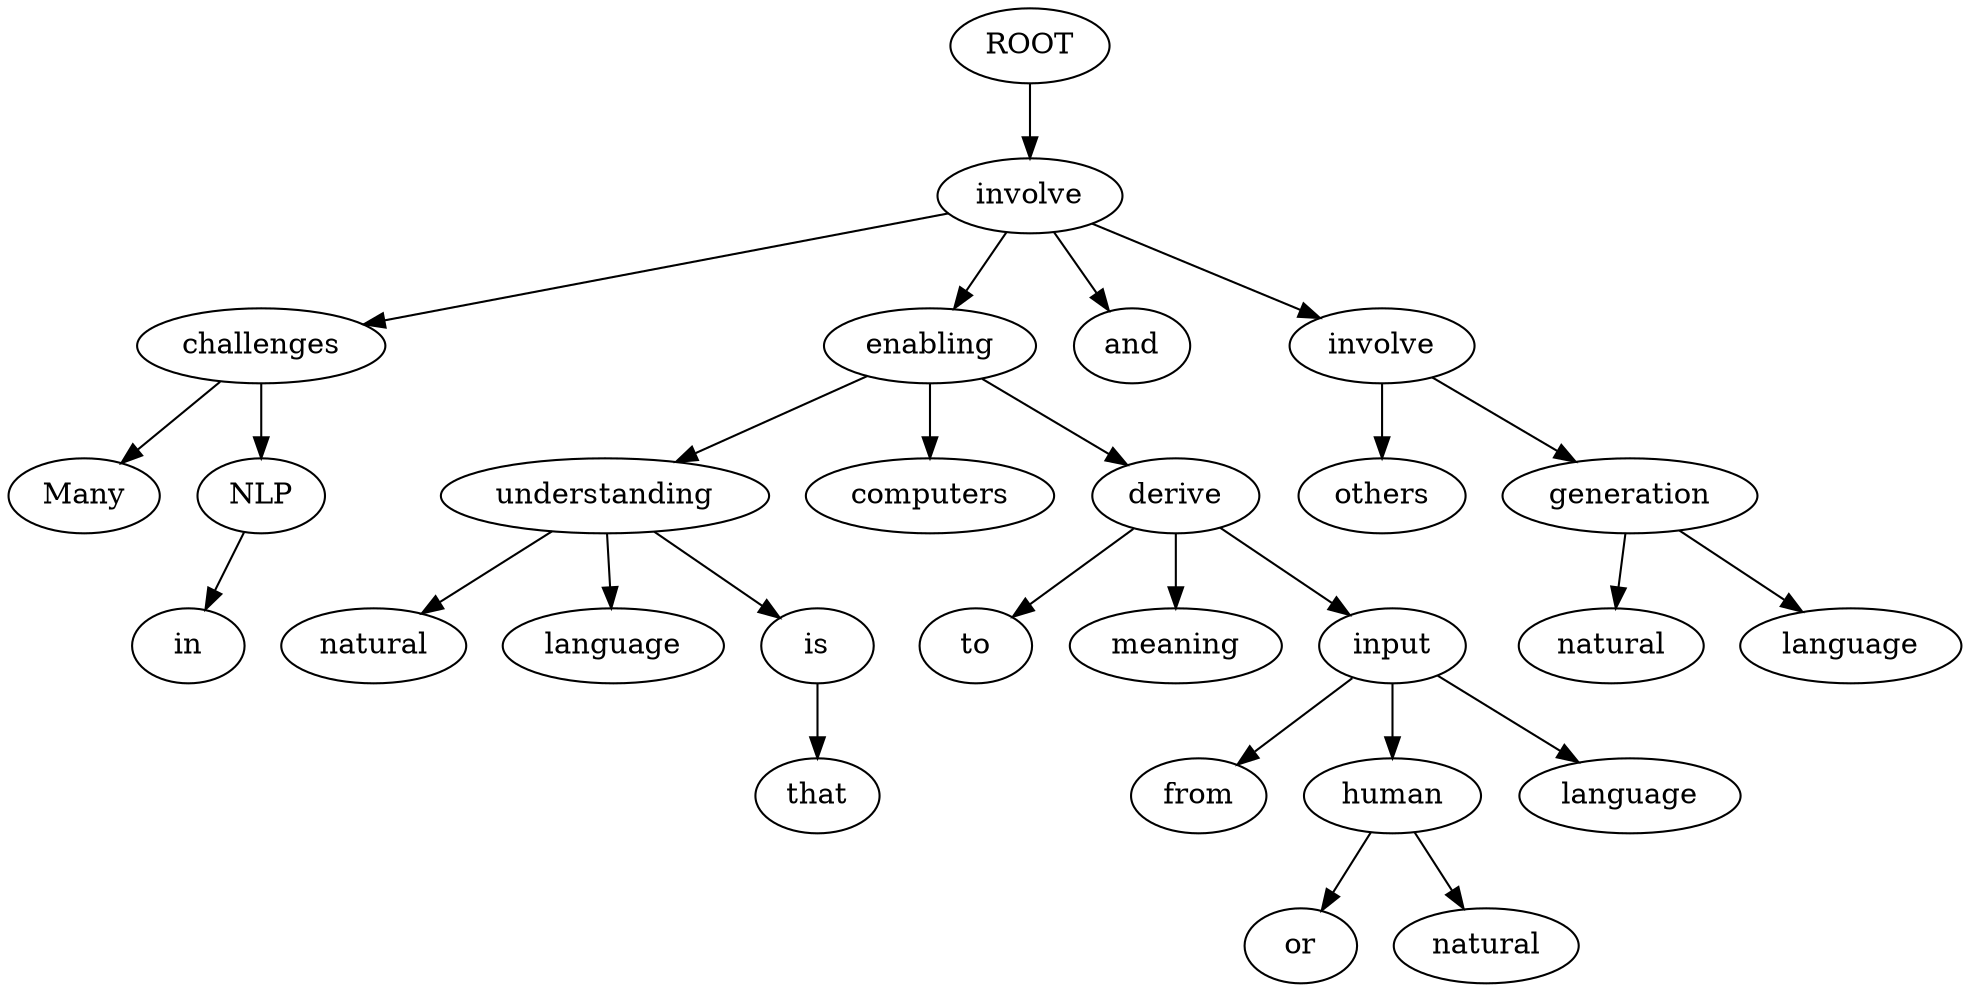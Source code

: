 digraph graph2 {
	node0 [label="ROOT"];
	node1 [label="Many"];
	node2 [label="challenges"];
	node3 [label="in"];
	node4 [label="NLP"];
	node5 [label="involve"];
	node6 [label="natural"];
	node7 [label="language"];
	node8 [label="understanding"];
	node10 [label="that"];
	node11 [label="is"];
	node13 [label="enabling"];
	node14 [label="computers"];
	node15 [label="to"];
	node16 [label="derive"];
	node17 [label="meaning"];
	node18 [label="from"];
	node19 [label="human"];
	node20 [label="or"];
	node21 [label="natural"];
	node22 [label="language"];
	node23 [label="input"];
	node25 [label="and"];
	node26 [label="others"];
	node27 [label="involve"];
	node28 [label="natural"];
	node29 [label="language"];
	node30 [label="generation"];
	node0 -> node5;
	node2 -> node1;
	node5 -> node2;
	node4 -> node3;
	node2 -> node4;
	node8 -> node6;
	node8 -> node7;
	node13 -> node8;
	node11 -> node10;
	node8 -> node11;
	node5 -> node13;
	node13 -> node14;
	node16 -> node15;
	node13 -> node16;
	node16 -> node17;
	node23 -> node18;
	node23 -> node19;
	node19 -> node20;
	node19 -> node21;
	node23 -> node22;
	node16 -> node23;
	node5 -> node25;
	node27 -> node26;
	node5 -> node27;
	node30 -> node28;
	node30 -> node29;
	node27 -> node30;
}
